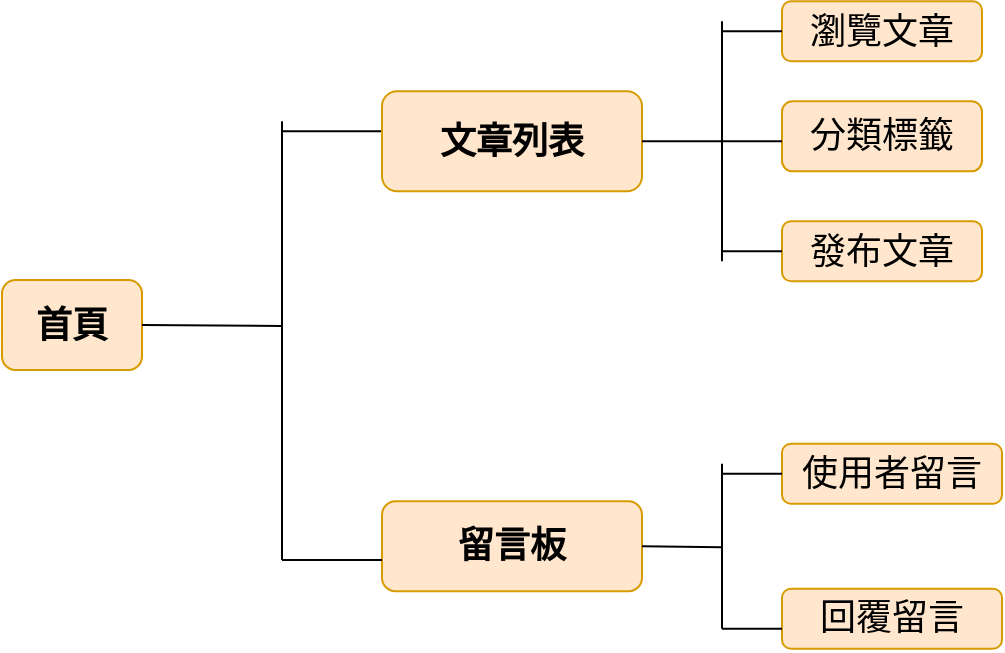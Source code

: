 <mxfile version="17.4.0" type="device"><diagram id="zzsFxnHsK9ZQbotNpn75" name="Page-1"><mxGraphModel dx="1038" dy="547" grid="1" gridSize="10" guides="1" tooltips="1" connect="1" arrows="1" fold="1" page="1" pageScale="1" pageWidth="827" pageHeight="1169" math="0" shadow="0"><root><mxCell id="0"/><mxCell id="1" parent="0"/><mxCell id="XUPK1wfFa3abXlv1IqkV-1" value="&lt;h2&gt;首頁&lt;/h2&gt;" style="rounded=1;whiteSpace=wrap;html=1;rotation=0;fillColor=#ffe6cc;strokeColor=#d79b00;" parent="1" vertex="1"><mxGeometry x="50" y="300" width="70" height="45" as="geometry"/></mxCell><mxCell id="XUPK1wfFa3abXlv1IqkV-6" value="" style="endArrow=none;html=1;rounded=0;fontFamily=Comic Sans MS;" parent="1" edge="1"><mxGeometry width="50" height="50" relative="1" as="geometry"><mxPoint x="190" y="220.63" as="sourcePoint"/><mxPoint x="190" y="440" as="targetPoint"/></mxGeometry></mxCell><mxCell id="XUPK1wfFa3abXlv1IqkV-7" value="" style="endArrow=none;html=1;rounded=0;fontFamily=Comic Sans MS;exitX=1;exitY=0.5;exitDx=0;exitDy=0;" parent="1" source="XUPK1wfFa3abXlv1IqkV-1" edge="1"><mxGeometry width="50" height="50" relative="1" as="geometry"><mxPoint x="390" y="110" as="sourcePoint"/><mxPoint x="190" y="323" as="targetPoint"/></mxGeometry></mxCell><mxCell id="XUPK1wfFa3abXlv1IqkV-8" value="" style="endArrow=none;html=1;rounded=0;fontFamily=Comic Sans MS;" parent="1" edge="1"><mxGeometry width="50" height="50" relative="1" as="geometry"><mxPoint x="190" y="225.63" as="sourcePoint"/><mxPoint x="240" y="225.63" as="targetPoint"/></mxGeometry></mxCell><mxCell id="XUPK1wfFa3abXlv1IqkV-10" value="&lt;h2&gt;&lt;b&gt;&lt;font style=&quot;font-size: 18px&quot;&gt;文章列表&lt;/font&gt;&lt;/b&gt;&lt;/h2&gt;" style="rounded=1;whiteSpace=wrap;html=1;fontFamily=Comic Sans MS;fillColor=#ffe6cc;strokeColor=#d79b00;" parent="1" vertex="1"><mxGeometry x="240" y="205.63" width="130" height="50" as="geometry"/></mxCell><mxCell id="XUPK1wfFa3abXlv1IqkV-11" value="&lt;b&gt;&lt;font style=&quot;font-size: 18px&quot;&gt;留言板&lt;/font&gt;&lt;/b&gt;" style="rounded=1;whiteSpace=wrap;html=1;fontFamily=Comic Sans MS;fillColor=#ffe6cc;strokeColor=#d79b00;" parent="1" vertex="1"><mxGeometry x="240" y="410.63" width="130" height="45" as="geometry"/></mxCell><mxCell id="XUPK1wfFa3abXlv1IqkV-13" value="" style="endArrow=none;html=1;rounded=0;fontFamily=Comic Sans MS;fontSize=18;exitX=1;exitY=0.5;exitDx=0;exitDy=0;" parent="1" source="XUPK1wfFa3abXlv1IqkV-10" edge="1"><mxGeometry width="50" height="50" relative="1" as="geometry"><mxPoint x="400" y="405.63" as="sourcePoint"/><mxPoint x="410" y="230.63" as="targetPoint"/></mxGeometry></mxCell><mxCell id="XUPK1wfFa3abXlv1IqkV-14" value="" style="endArrow=none;html=1;rounded=0;fontFamily=Comic Sans MS;fontSize=18;exitX=1;exitY=0.5;exitDx=0;exitDy=0;" parent="1" source="XUPK1wfFa3abXlv1IqkV-11" edge="1"><mxGeometry width="50" height="50" relative="1" as="geometry"><mxPoint x="400" y="390.63" as="sourcePoint"/><mxPoint x="410" y="433.63" as="targetPoint"/></mxGeometry></mxCell><mxCell id="XUPK1wfFa3abXlv1IqkV-18" value="瀏覽文章" style="rounded=1;whiteSpace=wrap;html=1;fontFamily=Comic Sans MS;fontSize=18;fillColor=#ffe6cc;strokeColor=#d79b00;" parent="1" vertex="1"><mxGeometry x="440" y="160.63" width="100" height="30" as="geometry"/></mxCell><mxCell id="XUPK1wfFa3abXlv1IqkV-19" value="分類標籤" style="rounded=1;whiteSpace=wrap;html=1;fontFamily=Comic Sans MS;fontSize=18;fillColor=#ffe6cc;strokeColor=#d79b00;" parent="1" vertex="1"><mxGeometry x="440" y="210.63" width="100" height="35" as="geometry"/></mxCell><mxCell id="XUPK1wfFa3abXlv1IqkV-20" value="&lt;font style=&quot;font-size: 18px&quot;&gt;發布文章&lt;/font&gt;" style="rounded=1;whiteSpace=wrap;html=1;fontFamily=Comic Sans MS;fontSize=18;fillColor=#ffe6cc;strokeColor=#d79b00;" parent="1" vertex="1"><mxGeometry x="440" y="270.63" width="100" height="30" as="geometry"/></mxCell><mxCell id="XUPK1wfFa3abXlv1IqkV-22" value="" style="endArrow=none;html=1;rounded=0;fontFamily=Comic Sans MS;fontSize=18;" parent="1" edge="1"><mxGeometry width="50" height="50" relative="1" as="geometry"><mxPoint x="410" y="290.63" as="sourcePoint"/><mxPoint x="410" y="170.63" as="targetPoint"/></mxGeometry></mxCell><mxCell id="XUPK1wfFa3abXlv1IqkV-24" value="" style="endArrow=none;html=1;rounded=0;fontFamily=Comic Sans MS;fontSize=18;entryX=0;entryY=0.5;entryDx=0;entryDy=0;" parent="1" target="XUPK1wfFa3abXlv1IqkV-20" edge="1"><mxGeometry width="50" height="50" relative="1" as="geometry"><mxPoint x="410" y="285.63" as="sourcePoint"/><mxPoint x="450" y="380.63" as="targetPoint"/></mxGeometry></mxCell><mxCell id="XUPK1wfFa3abXlv1IqkV-25" value="" style="endArrow=none;html=1;rounded=0;fontFamily=Comic Sans MS;fontSize=18;" parent="1" edge="1"><mxGeometry width="50" height="50" relative="1" as="geometry"><mxPoint x="410" y="230.63" as="sourcePoint"/><mxPoint x="440" y="230.63" as="targetPoint"/></mxGeometry></mxCell><mxCell id="XUPK1wfFa3abXlv1IqkV-26" value="" style="endArrow=none;html=1;rounded=0;fontFamily=Comic Sans MS;fontSize=18;entryX=0;entryY=0.5;entryDx=0;entryDy=0;" parent="1" target="XUPK1wfFa3abXlv1IqkV-18" edge="1"><mxGeometry width="50" height="50" relative="1" as="geometry"><mxPoint x="410" y="175.63" as="sourcePoint"/><mxPoint x="450" y="380.63" as="targetPoint"/></mxGeometry></mxCell><mxCell id="XUPK1wfFa3abXlv1IqkV-28" value="使用者留言" style="rounded=1;whiteSpace=wrap;html=1;fontFamily=Comic Sans MS;fontSize=18;fillColor=#ffe6cc;strokeColor=#d79b00;" parent="1" vertex="1"><mxGeometry x="440" y="381.88" width="110" height="30" as="geometry"/></mxCell><mxCell id="XUPK1wfFa3abXlv1IqkV-29" value="回覆留言" style="rounded=1;whiteSpace=wrap;html=1;fontFamily=Comic Sans MS;fontSize=18;fillColor=#ffe6cc;strokeColor=#d79b00;" parent="1" vertex="1"><mxGeometry x="440" y="454.38" width="110" height="30" as="geometry"/></mxCell><mxCell id="XUPK1wfFa3abXlv1IqkV-32" value="" style="endArrow=none;html=1;rounded=0;fontFamily=Comic Sans MS;fontSize=18;" parent="1" edge="1"><mxGeometry width="50" height="50" relative="1" as="geometry"><mxPoint x="410" y="474.38" as="sourcePoint"/><mxPoint x="410" y="391.88" as="targetPoint"/></mxGeometry></mxCell><mxCell id="XUPK1wfFa3abXlv1IqkV-35" value="" style="endArrow=none;html=1;rounded=0;fontFamily=Comic Sans MS;fontSize=18;" parent="1" edge="1"><mxGeometry width="50" height="50" relative="1" as="geometry"><mxPoint x="410" y="474.38" as="sourcePoint"/><mxPoint x="440" y="474.38" as="targetPoint"/><Array as="points"/></mxGeometry></mxCell><mxCell id="XUPK1wfFa3abXlv1IqkV-36" value="" style="endArrow=none;html=1;rounded=0;fontFamily=Comic Sans MS;fontSize=18;entryX=0;entryY=0.5;entryDx=0;entryDy=0;" parent="1" target="XUPK1wfFa3abXlv1IqkV-28" edge="1"><mxGeometry width="50" height="50" relative="1" as="geometry"><mxPoint x="410" y="396.88" as="sourcePoint"/><mxPoint x="450" y="601.88" as="targetPoint"/></mxGeometry></mxCell><mxCell id="wCDL-O7dA2x4UHRPjVho-1" value="" style="endArrow=none;html=1;rounded=0;entryX=0;entryY=0.653;entryDx=0;entryDy=0;entryPerimeter=0;" edge="1" parent="1" target="XUPK1wfFa3abXlv1IqkV-11"><mxGeometry width="50" height="50" relative="1" as="geometry"><mxPoint x="190" y="440" as="sourcePoint"/><mxPoint x="440" y="360" as="targetPoint"/></mxGeometry></mxCell></root></mxGraphModel></diagram></mxfile>